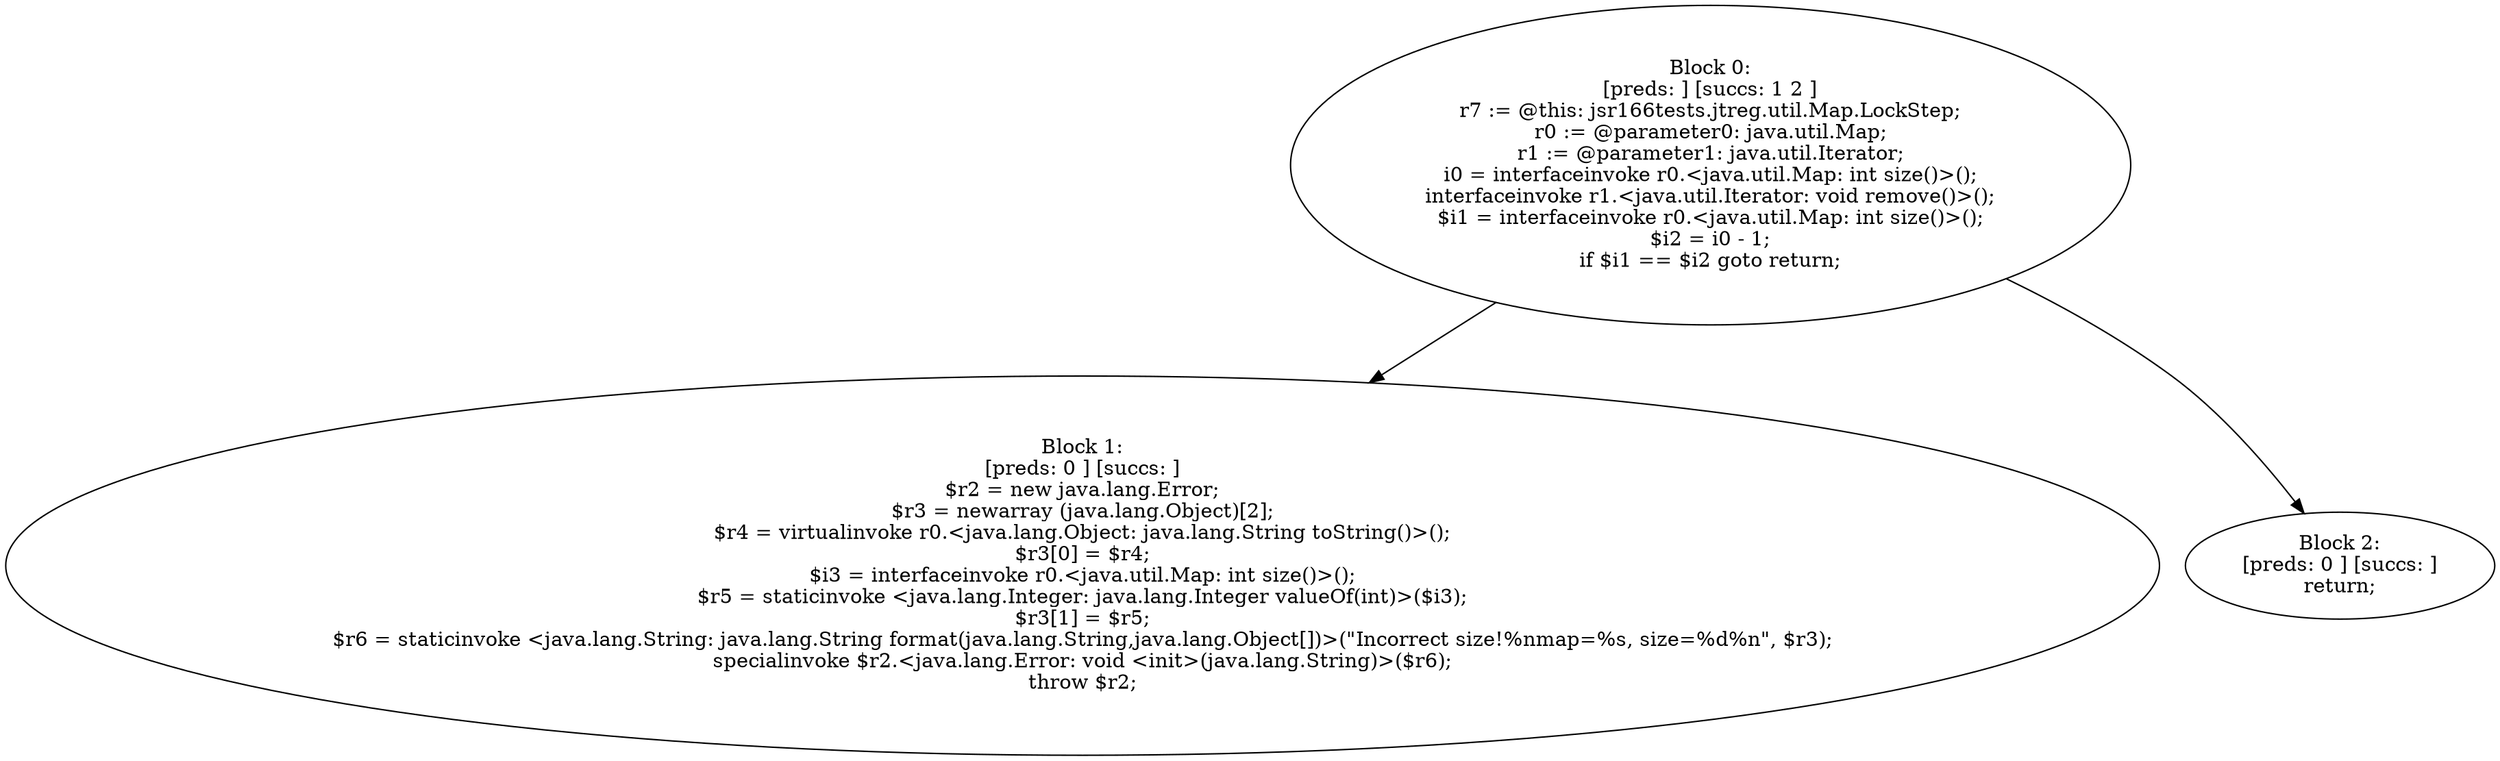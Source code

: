 digraph "unitGraph" {
    "Block 0:
[preds: ] [succs: 1 2 ]
r7 := @this: jsr166tests.jtreg.util.Map.LockStep;
r0 := @parameter0: java.util.Map;
r1 := @parameter1: java.util.Iterator;
i0 = interfaceinvoke r0.<java.util.Map: int size()>();
interfaceinvoke r1.<java.util.Iterator: void remove()>();
$i1 = interfaceinvoke r0.<java.util.Map: int size()>();
$i2 = i0 - 1;
if $i1 == $i2 goto return;
"
    "Block 1:
[preds: 0 ] [succs: ]
$r2 = new java.lang.Error;
$r3 = newarray (java.lang.Object)[2];
$r4 = virtualinvoke r0.<java.lang.Object: java.lang.String toString()>();
$r3[0] = $r4;
$i3 = interfaceinvoke r0.<java.util.Map: int size()>();
$r5 = staticinvoke <java.lang.Integer: java.lang.Integer valueOf(int)>($i3);
$r3[1] = $r5;
$r6 = staticinvoke <java.lang.String: java.lang.String format(java.lang.String,java.lang.Object[])>(\"Incorrect size!%nmap=%s, size=%d%n\", $r3);
specialinvoke $r2.<java.lang.Error: void <init>(java.lang.String)>($r6);
throw $r2;
"
    "Block 2:
[preds: 0 ] [succs: ]
return;
"
    "Block 0:
[preds: ] [succs: 1 2 ]
r7 := @this: jsr166tests.jtreg.util.Map.LockStep;
r0 := @parameter0: java.util.Map;
r1 := @parameter1: java.util.Iterator;
i0 = interfaceinvoke r0.<java.util.Map: int size()>();
interfaceinvoke r1.<java.util.Iterator: void remove()>();
$i1 = interfaceinvoke r0.<java.util.Map: int size()>();
$i2 = i0 - 1;
if $i1 == $i2 goto return;
"->"Block 1:
[preds: 0 ] [succs: ]
$r2 = new java.lang.Error;
$r3 = newarray (java.lang.Object)[2];
$r4 = virtualinvoke r0.<java.lang.Object: java.lang.String toString()>();
$r3[0] = $r4;
$i3 = interfaceinvoke r0.<java.util.Map: int size()>();
$r5 = staticinvoke <java.lang.Integer: java.lang.Integer valueOf(int)>($i3);
$r3[1] = $r5;
$r6 = staticinvoke <java.lang.String: java.lang.String format(java.lang.String,java.lang.Object[])>(\"Incorrect size!%nmap=%s, size=%d%n\", $r3);
specialinvoke $r2.<java.lang.Error: void <init>(java.lang.String)>($r6);
throw $r2;
";
    "Block 0:
[preds: ] [succs: 1 2 ]
r7 := @this: jsr166tests.jtreg.util.Map.LockStep;
r0 := @parameter0: java.util.Map;
r1 := @parameter1: java.util.Iterator;
i0 = interfaceinvoke r0.<java.util.Map: int size()>();
interfaceinvoke r1.<java.util.Iterator: void remove()>();
$i1 = interfaceinvoke r0.<java.util.Map: int size()>();
$i2 = i0 - 1;
if $i1 == $i2 goto return;
"->"Block 2:
[preds: 0 ] [succs: ]
return;
";
}
